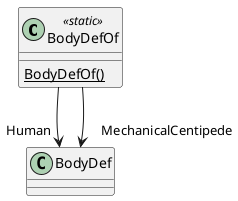 @startuml
class BodyDefOf <<static>> {
    {static} BodyDefOf()
}
BodyDefOf --> "Human" BodyDef
BodyDefOf --> "MechanicalCentipede" BodyDef
@enduml
